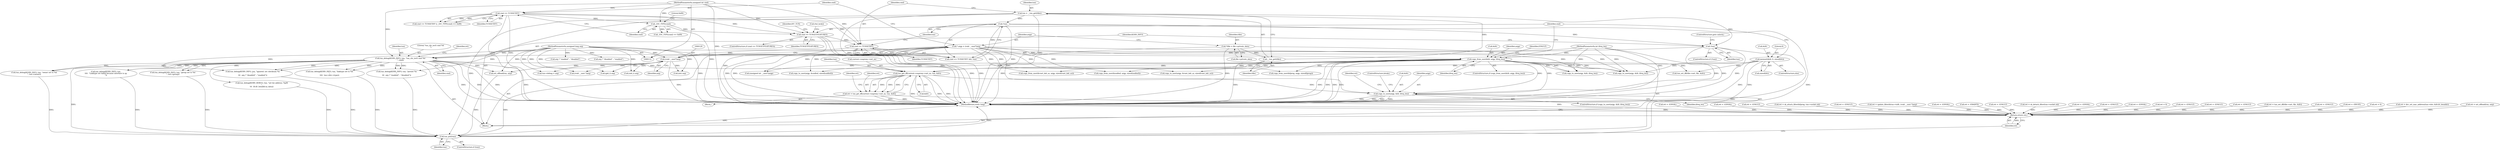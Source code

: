 digraph "0_linux_a117dacde0288f3ec60b6e5bcedae8fa37ee0dfc@pointer" {
"1000248" [label="(Call,tun_get_iff(current->nsproxy->net_ns, tun, &ifr))"];
"1000234" [label="(Call,tun_debug(KERN_INFO, tun, \"tun_chr_ioctl cmd %d\n\", cmd))"];
"1000231" [label="(Call,!tun)"];
"1000182" [label="(Call,tun = __tun_get(tfile))"];
"1000184" [label="(Call,__tun_get(tfile))"];
"1000119" [label="(Call,*tfile = file->private_data)"];
"1000191" [label="(Call,!tun)"];
"1000188" [label="(Call,cmd == TUNSETIFF)"];
"1000163" [label="(Call,cmd == TUNGETFEATURES)"];
"1000138" [label="(Call,cmd == TUNSETIFF)"];
"1000114" [label="(MethodParameterIn,unsigned int cmd)"];
"1000142" [label="(Call,_IOC_TYPE(cmd))"];
"1000156" [label="(Call,memset(&ifr, 0, sizeof(ifr)))"];
"1000147" [label="(Call,copy_from_user(&ifr, argp, ifreq_len))"];
"1000126" [label="(Call,* argp = (void __user*)arg)"];
"1000128" [label="(Call,(void __user*)arg)"];
"1000115" [label="(MethodParameterIn,unsigned long arg)"];
"1000116" [label="(MethodParameterIn,int ifreq_len)"];
"1000246" [label="(Call,ret = tun_get_iff(current->nsproxy->net_ns, tun, &ifr))"];
"1000642" [label="(Return,return ret;)"];
"1000261" [label="(Call,copy_to_user(argp, &ifr, ifreq_len))"];
"1000640" [label="(Call,tun_put(tun))"];
"1000182" [label="(Call,tun = __tun_get(tfile))"];
"1000128" [label="(Call,(void __user*)arg)"];
"1000462" [label="(Call,ret = dev_set_mac_address(tun->dev, &ifr.ifr_hwaddr))"];
"1000258" [label="(Identifier,ret)"];
"1000151" [label="(Identifier,ifreq_len)"];
"1000362" [label="(Call,(int) arg)"];
"1000232" [label="(Identifier,tun)"];
"1000137" [label="(Call,cmd == TUNSETIFF || _IOC_TYPE(cmd) == 0x89)"];
"1000386" [label="(Call,ret = set_offload(tun, arg))"];
"1000270" [label="(ControlStructure,break;)"];
"1000117" [label="(Block,)"];
"1000141" [label="(Call,_IOC_TYPE(cmd) == 0x89)"];
"1000156" [label="(Call,memset(&ifr, 0, sizeof(ifr)))"];
"1000346" [label="(Call,tun_debug(KERN_INFO, tun,\n\t\t\t\t  \"Linktype set failed because interface is up\n\"))"];
"1000146" [label="(ControlStructure,if (copy_from_user(&ifr, argp, ifreq_len)))"];
"1000178" [label="(Call,(unsigned int __user*)argp)"];
"1000608" [label="(Call,ret = -EINVAL)"];
"1000240" [label="(Identifier,ret)"];
"1000162" [label="(ControlStructure,if (cmd == TUNGETFEATURES))"];
"1000265" [label="(Identifier,ifreq_len)"];
"1000233" [label="(ControlStructure,goto unlock;)"];
"1000116" [label="(MethodParameterIn,int ifreq_len)"];
"1000154" [label="(Identifier,EFAULT)"];
"1000115" [label="(MethodParameterIn,unsigned long arg)"];
"1000571" [label="(Call,ret = -EINVAL)"];
"1000114" [label="(MethodParameterIn,unsigned int cmd)"];
"1000170" [label="(Identifier,IFF_TUN)"];
"1000447" [label="(Call,ret = -EFAULT)"];
"1000234" [label="(Call,tun_debug(KERN_INFO, tun, \"tun_chr_ioctl cmd %d\n\", cmd))"];
"1000484" [label="(Call,copy_to_user(argp, &sndbuf, sizeof(sndbuf)))"];
"1000328" [label="(Call,tun_debug(KERN_INFO, tun, \"group set to %d\n\", tun->group))"];
"1000379" [label="(Call,tun->debug = arg)"];
"1000236" [label="(Identifier,tun)"];
"1000144" [label="(Literal,0x89)"];
"1000325" [label="(Call,(gid_t) arg)"];
"1000126" [label="(Call,* argp = (void __user*)arg)"];
"1000247" [label="(Identifier,ret)"];
"1000143" [label="(Identifier,cmd)"];
"1000205" [label="(Call,tun_set_iff(tfile->net, file, &ifr))"];
"1000248" [label="(Call,tun_get_iff(current->nsproxy->net_ns, tun, &ifr))"];
"1000189" [label="(Identifier,cmd)"];
"1000453" [label="(Call,tun_debug(KERN_DEBUG, tun, \"set hw address: %pM\n\",\n\t\t\t  ifr.ifr_hwaddr.sa_data))"];
"1000120" [label="(Identifier,tfile)"];
"1000596" [label="(Call,ret = sk_attach_filter(&fprog, tun->socket.sk))"];
"1000142" [label="(Call,_IOC_TYPE(cmd))"];
"1000164" [label="(Identifier,cmd)"];
"1000119" [label="(Call,*tfile = file->private_data)"];
"1000546" [label="(Call,ret = -EFAULT)"];
"1000406" [label="(Call,ret = update_filter(&tun->txflt, (void __user *)arg))"];
"1000309" [label="(Call,(uid_t) arg)"];
"1000160" [label="(Call,sizeof(ifr))"];
"1000216" [label="(Call,copy_to_user(argp, &ifr, ifreq_len))"];
"1000631" [label="(Call,ret = -EINVAL)"];
"1000244" [label="(Block,)"];
"1000272" [label="(Call,tun_debug(KERN_INFO, tun, \"ignored: set checksum %s\n\",\n\t\t\t  arg ? \"disabled\" : \"enabled\"))"];
"1000365" [label="(Call,tun_debug(KERN_INFO, tun, \"linktype set to %d\n\",\n\t\t\t\t  tun->dev->type))"];
"1000226" [label="(Call,ret = -EBADFD)"];
"1000263" [label="(Call,&ifr)"];
"1000642" [label="(Return,return ret;)"];
"1000192" [label="(Identifier,tun)"];
"1000260" [label="(ControlStructure,if (copy_to_user(argp, &ifr, ifreq_len)))"];
"1000231" [label="(Call,!tun)"];
"1000644" [label="(MethodReturn,static long)"];
"1000497" [label="(Call,copy_from_user(&sndbuf, argp, sizeof(sndbuf)))"];
"1000490" [label="(Call,ret = -EFAULT)"];
"1000130" [label="(Identifier,arg)"];
"1000249" [label="(Call,current->nsproxy->net_ns)"];
"1000155" [label="(ControlStructure,else)"];
"1000157" [label="(Call,&ifr)"];
"1000190" [label="(Identifier,TUNSETIFF)"];
"1000148" [label="(Call,&ifr)"];
"1000147" [label="(Call,copy_from_user(&ifr, argp, ifreq_len))"];
"1000230" [label="(ControlStructure,if (!tun))"];
"1000299" [label="(Call,arg ? \"enabled\" : \"disabled\")"];
"1000183" [label="(Identifier,tun)"];
"1000621" [label="(Call,ret = sk_detach_filter(tun->socket.sk))"];
"1000393" [label="(Call,ret = -EINVAL)"];
"1000539" [label="(Call,copy_from_user(&vnet_hdr_sz, argp, sizeof(vnet_hdr_sz)))"];
"1000127" [label="(Identifier,argp)"];
"1000532" [label="(Call,ret = -EFAULT)"];
"1000276" [label="(Call,arg ? \"disabled\" : \"enabled\")"];
"1000150" [label="(Identifier,argp)"];
"1000262" [label="(Identifier,argp)"];
"1000121" [label="(Call,file->private_data)"];
"1000641" [label="(Identifier,tun)"];
"1000254" [label="(Identifier,tun)"];
"1000139" [label="(Identifier,cmd)"];
"1000388" [label="(Call,set_offload(tun, arg))"];
"1000188" [label="(Call,cmd == TUNSETIFF)"];
"1000413" [label="(Call,(void __user *)arg)"];
"1000559" [label="(Call,ret = -EINVAL)"];
"1000374" [label="(Call,ret = 0)"];
"1000526" [label="(Call,copy_to_user(argp, &vnet_hdr_sz, sizeof(vnet_hdr_sz)))"];
"1000221" [label="(Call,ret = -EFAULT)"];
"1000246" [label="(Call,ret = tun_get_iff(current->nsproxy->net_ns, tun, &ifr))"];
"1000267" [label="(Identifier,ret)"];
"1000191" [label="(Call,!tun)"];
"1000643" [label="(Identifier,ret)"];
"1000584" [label="(Call,ret = -EFAULT)"];
"1000295" [label="(Call,tun_debug(KERN_INFO, tun, \"persist %s\n\",\n\t\t\t  arg ? \"enabled\" : \"disabled\"))"];
"1000140" [label="(Identifier,TUNSETIFF)"];
"1000165" [label="(Identifier,TUNGETFEATURES)"];
"1000504" [label="(Call,ret = -EFAULT)"];
"1000184" [label="(Call,__tun_get(tfile))"];
"1000138" [label="(Call,cmd == TUNSETIFF)"];
"1000589" [label="(Call,copy_from_user(&fprog, argp, sizeof(fprog)))"];
"1000203" [label="(Call,ret = tun_set_iff(tfile->net, file, &ifr))"];
"1000312" [label="(Call,tun_debug(KERN_INFO, tun, \"owner set to %d\n\", tun->owner))"];
"1000237" [label="(Literal,\"tun_chr_ioctl cmd %d\n\")"];
"1000266" [label="(Call,ret = -EFAULT)"];
"1000638" [label="(ControlStructure,if (tun))"];
"1000159" [label="(Literal,0)"];
"1000187" [label="(Call,cmd == TUNSETIFF && !tun)"];
"1000255" [label="(Call,&ifr)"];
"1000163" [label="(Call,cmd == TUNGETFEATURES)"];
"1000235" [label="(Identifier,KERN_INFO)"];
"1000350" [label="(Call,ret = -EBUSY)"];
"1000238" [label="(Identifier,cmd)"];
"1000261" [label="(Call,copy_to_user(argp, &ifr, ifreq_len))"];
"1000640" [label="(Call,tun_put(tun))"];
"1000442" [label="(Call,copy_to_user(argp, &ifr, ifreq_len))"];
"1000185" [label="(Identifier,tfile)"];
"1000239" [label="(Call,ret = 0)"];
"1000181" [label="(Call,rtnl_lock())"];
"1000248" -> "1000246"  [label="AST: "];
"1000248" -> "1000255"  [label="CFG: "];
"1000249" -> "1000248"  [label="AST: "];
"1000254" -> "1000248"  [label="AST: "];
"1000255" -> "1000248"  [label="AST: "];
"1000246" -> "1000248"  [label="CFG: "];
"1000248" -> "1000644"  [label="DDG: "];
"1000248" -> "1000644"  [label="DDG: "];
"1000248" -> "1000644"  [label="DDG: "];
"1000248" -> "1000246"  [label="DDG: "];
"1000248" -> "1000246"  [label="DDG: "];
"1000248" -> "1000246"  [label="DDG: "];
"1000234" -> "1000248"  [label="DDG: "];
"1000156" -> "1000248"  [label="DDG: "];
"1000147" -> "1000248"  [label="DDG: "];
"1000248" -> "1000261"  [label="DDG: "];
"1000248" -> "1000640"  [label="DDG: "];
"1000234" -> "1000117"  [label="AST: "];
"1000234" -> "1000238"  [label="CFG: "];
"1000235" -> "1000234"  [label="AST: "];
"1000236" -> "1000234"  [label="AST: "];
"1000237" -> "1000234"  [label="AST: "];
"1000238" -> "1000234"  [label="AST: "];
"1000240" -> "1000234"  [label="CFG: "];
"1000234" -> "1000644"  [label="DDG: "];
"1000234" -> "1000644"  [label="DDG: "];
"1000234" -> "1000644"  [label="DDG: "];
"1000234" -> "1000644"  [label="DDG: "];
"1000231" -> "1000234"  [label="DDG: "];
"1000188" -> "1000234"  [label="DDG: "];
"1000114" -> "1000234"  [label="DDG: "];
"1000234" -> "1000272"  [label="DDG: "];
"1000234" -> "1000272"  [label="DDG: "];
"1000234" -> "1000295"  [label="DDG: "];
"1000234" -> "1000295"  [label="DDG: "];
"1000234" -> "1000312"  [label="DDG: "];
"1000234" -> "1000312"  [label="DDG: "];
"1000234" -> "1000328"  [label="DDG: "];
"1000234" -> "1000328"  [label="DDG: "];
"1000234" -> "1000346"  [label="DDG: "];
"1000234" -> "1000346"  [label="DDG: "];
"1000234" -> "1000365"  [label="DDG: "];
"1000234" -> "1000365"  [label="DDG: "];
"1000234" -> "1000388"  [label="DDG: "];
"1000234" -> "1000453"  [label="DDG: "];
"1000234" -> "1000640"  [label="DDG: "];
"1000231" -> "1000230"  [label="AST: "];
"1000231" -> "1000232"  [label="CFG: "];
"1000232" -> "1000231"  [label="AST: "];
"1000233" -> "1000231"  [label="CFG: "];
"1000235" -> "1000231"  [label="CFG: "];
"1000231" -> "1000644"  [label="DDG: "];
"1000231" -> "1000644"  [label="DDG: "];
"1000182" -> "1000231"  [label="DDG: "];
"1000191" -> "1000231"  [label="DDG: "];
"1000231" -> "1000640"  [label="DDG: "];
"1000182" -> "1000117"  [label="AST: "];
"1000182" -> "1000184"  [label="CFG: "];
"1000183" -> "1000182"  [label="AST: "];
"1000184" -> "1000182"  [label="AST: "];
"1000189" -> "1000182"  [label="CFG: "];
"1000182" -> "1000644"  [label="DDG: "];
"1000182" -> "1000644"  [label="DDG: "];
"1000184" -> "1000182"  [label="DDG: "];
"1000182" -> "1000191"  [label="DDG: "];
"1000182" -> "1000640"  [label="DDG: "];
"1000184" -> "1000185"  [label="CFG: "];
"1000185" -> "1000184"  [label="AST: "];
"1000184" -> "1000644"  [label="DDG: "];
"1000119" -> "1000184"  [label="DDG: "];
"1000119" -> "1000117"  [label="AST: "];
"1000119" -> "1000121"  [label="CFG: "];
"1000120" -> "1000119"  [label="AST: "];
"1000121" -> "1000119"  [label="AST: "];
"1000127" -> "1000119"  [label="CFG: "];
"1000119" -> "1000644"  [label="DDG: "];
"1000119" -> "1000644"  [label="DDG: "];
"1000191" -> "1000187"  [label="AST: "];
"1000191" -> "1000192"  [label="CFG: "];
"1000192" -> "1000191"  [label="AST: "];
"1000187" -> "1000191"  [label="CFG: "];
"1000191" -> "1000644"  [label="DDG: "];
"1000191" -> "1000187"  [label="DDG: "];
"1000191" -> "1000640"  [label="DDG: "];
"1000188" -> "1000187"  [label="AST: "];
"1000188" -> "1000190"  [label="CFG: "];
"1000189" -> "1000188"  [label="AST: "];
"1000190" -> "1000188"  [label="AST: "];
"1000192" -> "1000188"  [label="CFG: "];
"1000187" -> "1000188"  [label="CFG: "];
"1000188" -> "1000644"  [label="DDG: "];
"1000188" -> "1000644"  [label="DDG: "];
"1000188" -> "1000187"  [label="DDG: "];
"1000188" -> "1000187"  [label="DDG: "];
"1000163" -> "1000188"  [label="DDG: "];
"1000114" -> "1000188"  [label="DDG: "];
"1000138" -> "1000188"  [label="DDG: "];
"1000163" -> "1000162"  [label="AST: "];
"1000163" -> "1000165"  [label="CFG: "];
"1000164" -> "1000163"  [label="AST: "];
"1000165" -> "1000163"  [label="AST: "];
"1000170" -> "1000163"  [label="CFG: "];
"1000181" -> "1000163"  [label="CFG: "];
"1000163" -> "1000644"  [label="DDG: "];
"1000163" -> "1000644"  [label="DDG: "];
"1000163" -> "1000644"  [label="DDG: "];
"1000138" -> "1000163"  [label="DDG: "];
"1000142" -> "1000163"  [label="DDG: "];
"1000114" -> "1000163"  [label="DDG: "];
"1000138" -> "1000137"  [label="AST: "];
"1000138" -> "1000140"  [label="CFG: "];
"1000139" -> "1000138"  [label="AST: "];
"1000140" -> "1000138"  [label="AST: "];
"1000143" -> "1000138"  [label="CFG: "];
"1000137" -> "1000138"  [label="CFG: "];
"1000138" -> "1000644"  [label="DDG: "];
"1000138" -> "1000644"  [label="DDG: "];
"1000138" -> "1000137"  [label="DDG: "];
"1000138" -> "1000137"  [label="DDG: "];
"1000114" -> "1000138"  [label="DDG: "];
"1000138" -> "1000142"  [label="DDG: "];
"1000114" -> "1000112"  [label="AST: "];
"1000114" -> "1000644"  [label="DDG: "];
"1000114" -> "1000142"  [label="DDG: "];
"1000142" -> "1000141"  [label="AST: "];
"1000142" -> "1000143"  [label="CFG: "];
"1000143" -> "1000142"  [label="AST: "];
"1000144" -> "1000142"  [label="CFG: "];
"1000142" -> "1000644"  [label="DDG: "];
"1000142" -> "1000141"  [label="DDG: "];
"1000156" -> "1000155"  [label="AST: "];
"1000156" -> "1000160"  [label="CFG: "];
"1000157" -> "1000156"  [label="AST: "];
"1000159" -> "1000156"  [label="AST: "];
"1000160" -> "1000156"  [label="AST: "];
"1000164" -> "1000156"  [label="CFG: "];
"1000156" -> "1000644"  [label="DDG: "];
"1000156" -> "1000644"  [label="DDG: "];
"1000156" -> "1000205"  [label="DDG: "];
"1000156" -> "1000442"  [label="DDG: "];
"1000147" -> "1000146"  [label="AST: "];
"1000147" -> "1000151"  [label="CFG: "];
"1000148" -> "1000147"  [label="AST: "];
"1000150" -> "1000147"  [label="AST: "];
"1000151" -> "1000147"  [label="AST: "];
"1000154" -> "1000147"  [label="CFG: "];
"1000164" -> "1000147"  [label="CFG: "];
"1000147" -> "1000644"  [label="DDG: "];
"1000147" -> "1000644"  [label="DDG: "];
"1000147" -> "1000644"  [label="DDG: "];
"1000147" -> "1000644"  [label="DDG: "];
"1000126" -> "1000147"  [label="DDG: "];
"1000116" -> "1000147"  [label="DDG: "];
"1000147" -> "1000178"  [label="DDG: "];
"1000147" -> "1000205"  [label="DDG: "];
"1000147" -> "1000216"  [label="DDG: "];
"1000147" -> "1000216"  [label="DDG: "];
"1000147" -> "1000261"  [label="DDG: "];
"1000147" -> "1000261"  [label="DDG: "];
"1000147" -> "1000442"  [label="DDG: "];
"1000147" -> "1000442"  [label="DDG: "];
"1000147" -> "1000442"  [label="DDG: "];
"1000147" -> "1000484"  [label="DDG: "];
"1000147" -> "1000497"  [label="DDG: "];
"1000147" -> "1000526"  [label="DDG: "];
"1000147" -> "1000539"  [label="DDG: "];
"1000147" -> "1000589"  [label="DDG: "];
"1000126" -> "1000117"  [label="AST: "];
"1000126" -> "1000128"  [label="CFG: "];
"1000127" -> "1000126"  [label="AST: "];
"1000128" -> "1000126"  [label="AST: "];
"1000139" -> "1000126"  [label="CFG: "];
"1000126" -> "1000644"  [label="DDG: "];
"1000126" -> "1000644"  [label="DDG: "];
"1000128" -> "1000126"  [label="DDG: "];
"1000126" -> "1000178"  [label="DDG: "];
"1000126" -> "1000216"  [label="DDG: "];
"1000126" -> "1000261"  [label="DDG: "];
"1000126" -> "1000442"  [label="DDG: "];
"1000126" -> "1000484"  [label="DDG: "];
"1000126" -> "1000497"  [label="DDG: "];
"1000126" -> "1000526"  [label="DDG: "];
"1000126" -> "1000539"  [label="DDG: "];
"1000126" -> "1000589"  [label="DDG: "];
"1000128" -> "1000130"  [label="CFG: "];
"1000129" -> "1000128"  [label="AST: "];
"1000130" -> "1000128"  [label="AST: "];
"1000128" -> "1000644"  [label="DDG: "];
"1000115" -> "1000128"  [label="DDG: "];
"1000128" -> "1000309"  [label="DDG: "];
"1000128" -> "1000325"  [label="DDG: "];
"1000128" -> "1000362"  [label="DDG: "];
"1000128" -> "1000379"  [label="DDG: "];
"1000128" -> "1000388"  [label="DDG: "];
"1000128" -> "1000413"  [label="DDG: "];
"1000115" -> "1000112"  [label="AST: "];
"1000115" -> "1000644"  [label="DDG: "];
"1000115" -> "1000272"  [label="DDG: "];
"1000115" -> "1000276"  [label="DDG: "];
"1000115" -> "1000295"  [label="DDG: "];
"1000115" -> "1000299"  [label="DDG: "];
"1000115" -> "1000309"  [label="DDG: "];
"1000115" -> "1000325"  [label="DDG: "];
"1000115" -> "1000362"  [label="DDG: "];
"1000115" -> "1000379"  [label="DDG: "];
"1000115" -> "1000388"  [label="DDG: "];
"1000115" -> "1000413"  [label="DDG: "];
"1000116" -> "1000112"  [label="AST: "];
"1000116" -> "1000644"  [label="DDG: "];
"1000116" -> "1000216"  [label="DDG: "];
"1000116" -> "1000261"  [label="DDG: "];
"1000116" -> "1000442"  [label="DDG: "];
"1000246" -> "1000244"  [label="AST: "];
"1000247" -> "1000246"  [label="AST: "];
"1000258" -> "1000246"  [label="CFG: "];
"1000246" -> "1000644"  [label="DDG: "];
"1000246" -> "1000644"  [label="DDG: "];
"1000246" -> "1000642"  [label="DDG: "];
"1000642" -> "1000117"  [label="AST: "];
"1000642" -> "1000643"  [label="CFG: "];
"1000643" -> "1000642"  [label="AST: "];
"1000644" -> "1000642"  [label="CFG: "];
"1000642" -> "1000644"  [label="DDG: "];
"1000643" -> "1000642"  [label="DDG: "];
"1000532" -> "1000642"  [label="DDG: "];
"1000350" -> "1000642"  [label="DDG: "];
"1000631" -> "1000642"  [label="DDG: "];
"1000596" -> "1000642"  [label="DDG: "];
"1000239" -> "1000642"  [label="DDG: "];
"1000266" -> "1000642"  [label="DDG: "];
"1000386" -> "1000642"  [label="DDG: "];
"1000571" -> "1000642"  [label="DDG: "];
"1000504" -> "1000642"  [label="DDG: "];
"1000546" -> "1000642"  [label="DDG: "];
"1000447" -> "1000642"  [label="DDG: "];
"1000608" -> "1000642"  [label="DDG: "];
"1000203" -> "1000642"  [label="DDG: "];
"1000559" -> "1000642"  [label="DDG: "];
"1000621" -> "1000642"  [label="DDG: "];
"1000393" -> "1000642"  [label="DDG: "];
"1000374" -> "1000642"  [label="DDG: "];
"1000226" -> "1000642"  [label="DDG: "];
"1000406" -> "1000642"  [label="DDG: "];
"1000462" -> "1000642"  [label="DDG: "];
"1000221" -> "1000642"  [label="DDG: "];
"1000490" -> "1000642"  [label="DDG: "];
"1000584" -> "1000642"  [label="DDG: "];
"1000261" -> "1000260"  [label="AST: "];
"1000261" -> "1000265"  [label="CFG: "];
"1000262" -> "1000261"  [label="AST: "];
"1000263" -> "1000261"  [label="AST: "];
"1000265" -> "1000261"  [label="AST: "];
"1000267" -> "1000261"  [label="CFG: "];
"1000270" -> "1000261"  [label="CFG: "];
"1000261" -> "1000644"  [label="DDG: "];
"1000261" -> "1000644"  [label="DDG: "];
"1000261" -> "1000644"  [label="DDG: "];
"1000261" -> "1000644"  [label="DDG: "];
"1000640" -> "1000638"  [label="AST: "];
"1000640" -> "1000641"  [label="CFG: "];
"1000641" -> "1000640"  [label="AST: "];
"1000643" -> "1000640"  [label="CFG: "];
"1000640" -> "1000644"  [label="DDG: "];
"1000640" -> "1000644"  [label="DDG: "];
"1000453" -> "1000640"  [label="DDG: "];
"1000388" -> "1000640"  [label="DDG: "];
"1000346" -> "1000640"  [label="DDG: "];
"1000272" -> "1000640"  [label="DDG: "];
"1000295" -> "1000640"  [label="DDG: "];
"1000312" -> "1000640"  [label="DDG: "];
"1000328" -> "1000640"  [label="DDG: "];
"1000365" -> "1000640"  [label="DDG: "];
}
